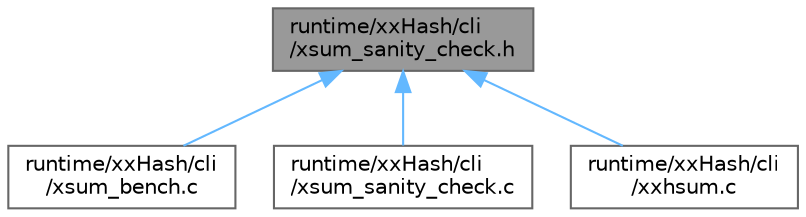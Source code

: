 digraph "runtime/xxHash/cli/xsum_sanity_check.h"
{
 // LATEX_PDF_SIZE
  bgcolor="transparent";
  edge [fontname=Helvetica,fontsize=10,labelfontname=Helvetica,labelfontsize=10];
  node [fontname=Helvetica,fontsize=10,shape=box,height=0.2,width=0.4];
  Node1 [id="Node000001",label="runtime/xxHash/cli\l/xsum_sanity_check.h",height=0.2,width=0.4,color="gray40", fillcolor="grey60", style="filled", fontcolor="black",tooltip=" "];
  Node1 -> Node2 [id="edge1_Node000001_Node000002",dir="back",color="steelblue1",style="solid",tooltip=" "];
  Node2 [id="Node000002",label="runtime/xxHash/cli\l/xsum_bench.c",height=0.2,width=0.4,color="grey40", fillcolor="white", style="filled",URL="$xsum__bench_8c.html",tooltip=" "];
  Node1 -> Node3 [id="edge2_Node000001_Node000003",dir="back",color="steelblue1",style="solid",tooltip=" "];
  Node3 [id="Node000003",label="runtime/xxHash/cli\l/xsum_sanity_check.c",height=0.2,width=0.4,color="grey40", fillcolor="white", style="filled",URL="$xsum__sanity__check_8c.html",tooltip=" "];
  Node1 -> Node4 [id="edge3_Node000001_Node000004",dir="back",color="steelblue1",style="solid",tooltip=" "];
  Node4 [id="Node000004",label="runtime/xxHash/cli\l/xxhsum.c",height=0.2,width=0.4,color="grey40", fillcolor="white", style="filled",URL="$xxhsum_8c.html",tooltip=" "];
}
